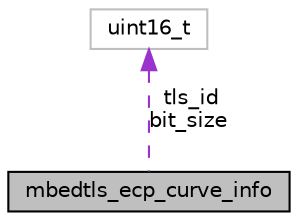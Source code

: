 digraph "mbedtls_ecp_curve_info"
{
  edge [fontname="Helvetica",fontsize="10",labelfontname="Helvetica",labelfontsize="10"];
  node [fontname="Helvetica",fontsize="10",shape=record];
  Node1 [label="mbedtls_ecp_curve_info",height=0.2,width=0.4,color="black", fillcolor="grey75", style="filled", fontcolor="black"];
  Node2 -> Node1 [dir="back",color="darkorchid3",fontsize="10",style="dashed",label=" tls_id\nbit_size" ,fontname="Helvetica"];
  Node2 [label="uint16_t",height=0.2,width=0.4,color="grey75", fillcolor="white", style="filled"];
}
